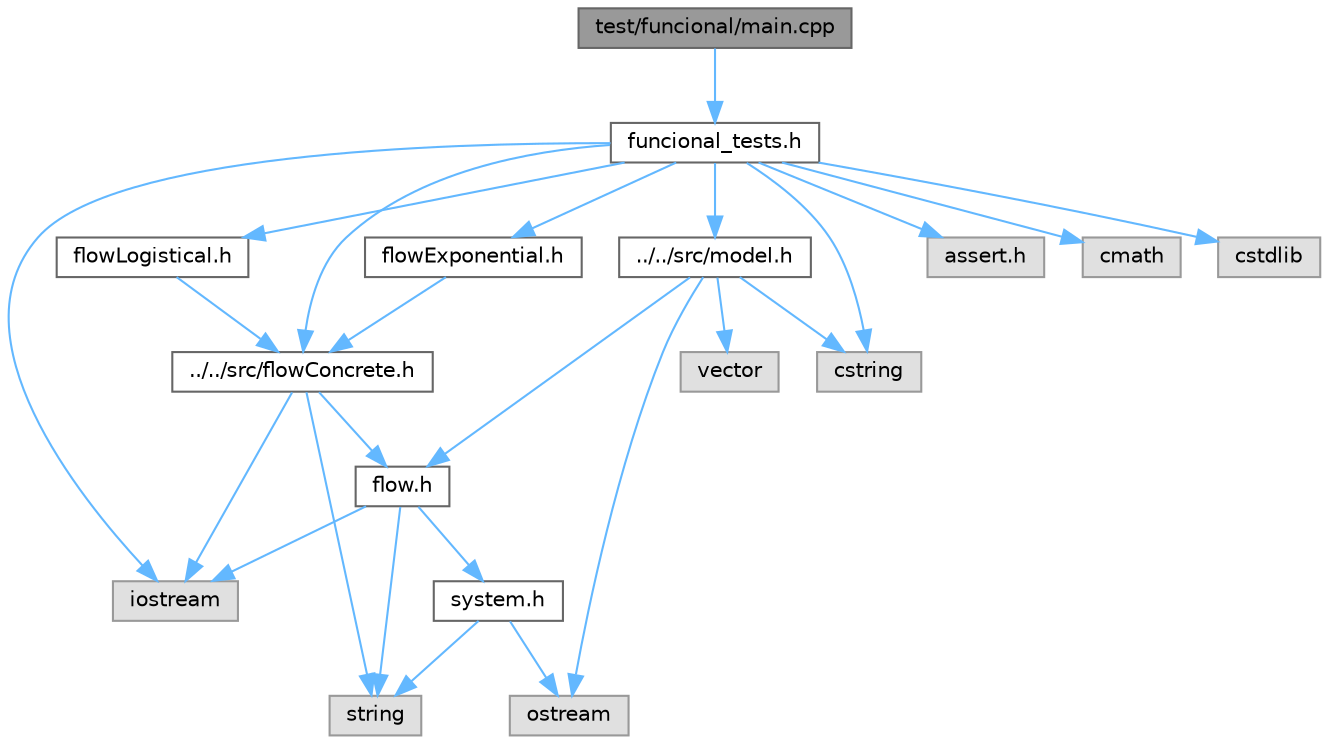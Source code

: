 digraph "test/funcional/main.cpp"
{
 // LATEX_PDF_SIZE
  bgcolor="transparent";
  edge [fontname=Helvetica,fontsize=10,labelfontname=Helvetica,labelfontsize=10];
  node [fontname=Helvetica,fontsize=10,shape=box,height=0.2,width=0.4];
  Node1 [label="test/funcional/main.cpp",height=0.2,width=0.4,color="gray40", fillcolor="grey60", style="filled", fontcolor="black",tooltip=" "];
  Node1 -> Node2 [color="steelblue1",style="solid"];
  Node2 [label="funcional_tests.h",height=0.2,width=0.4,color="grey40", fillcolor="white", style="filled",URL="$funcional__tests_8h.html",tooltip="Runs the functional tests."];
  Node2 -> Node3 [color="steelblue1",style="solid"];
  Node3 [label="../../src/flowConcrete.h",height=0.2,width=0.4,color="grey40", fillcolor="white", style="filled",URL="$flow_concrete_8h.html",tooltip="Contains the proper implementation of the flow class."];
  Node3 -> Node4 [color="steelblue1",style="solid"];
  Node4 [label="iostream",height=0.2,width=0.4,color="grey60", fillcolor="#E0E0E0", style="filled",tooltip=" "];
  Node3 -> Node5 [color="steelblue1",style="solid"];
  Node5 [label="string",height=0.2,width=0.4,color="grey60", fillcolor="#E0E0E0", style="filled",tooltip=" "];
  Node3 -> Node6 [color="steelblue1",style="solid"];
  Node6 [label="flow.h",height=0.2,width=0.4,color="grey40", fillcolor="white", style="filled",URL="$flow_8h.html",tooltip="Contains the public methods of the flow class."];
  Node6 -> Node4 [color="steelblue1",style="solid"];
  Node6 -> Node5 [color="steelblue1",style="solid"];
  Node6 -> Node7 [color="steelblue1",style="solid"];
  Node7 [label="system.h",height=0.2,width=0.4,color="grey40", fillcolor="white", style="filled",URL="$system_8h.html",tooltip="Contains the public methods of the system class."];
  Node7 -> Node5 [color="steelblue1",style="solid"];
  Node7 -> Node8 [color="steelblue1",style="solid"];
  Node8 [label="ostream",height=0.2,width=0.4,color="grey60", fillcolor="#E0E0E0", style="filled",tooltip=" "];
  Node2 -> Node9 [color="steelblue1",style="solid"];
  Node9 [label="../../src/model.h",height=0.2,width=0.4,color="grey40", fillcolor="white", style="filled",URL="$model_8h.html",tooltip="Contains the public methods of the model (simulation) class."];
  Node9 -> Node10 [color="steelblue1",style="solid"];
  Node10 [label="cstring",height=0.2,width=0.4,color="grey60", fillcolor="#E0E0E0", style="filled",tooltip=" "];
  Node9 -> Node8 [color="steelblue1",style="solid"];
  Node9 -> Node11 [color="steelblue1",style="solid"];
  Node11 [label="vector",height=0.2,width=0.4,color="grey60", fillcolor="#E0E0E0", style="filled",tooltip=" "];
  Node9 -> Node6 [color="steelblue1",style="solid"];
  Node2 -> Node12 [color="steelblue1",style="solid"];
  Node12 [label="flowExponential.h",height=0.2,width=0.4,color="grey40", fillcolor="white", style="filled",URL="$flow_exponential_8h.html",tooltip="Contains the code necessary to run the functional exponential tests."];
  Node12 -> Node3 [color="steelblue1",style="solid"];
  Node2 -> Node13 [color="steelblue1",style="solid"];
  Node13 [label="flowLogistical.h",height=0.2,width=0.4,color="grey40", fillcolor="white", style="filled",URL="$flow_logistical_8h.html",tooltip=" "];
  Node13 -> Node3 [color="steelblue1",style="solid"];
  Node2 -> Node14 [color="steelblue1",style="solid"];
  Node14 [label="assert.h",height=0.2,width=0.4,color="grey60", fillcolor="#E0E0E0", style="filled",tooltip=" "];
  Node2 -> Node15 [color="steelblue1",style="solid"];
  Node15 [label="cmath",height=0.2,width=0.4,color="grey60", fillcolor="#E0E0E0", style="filled",tooltip=" "];
  Node2 -> Node4 [color="steelblue1",style="solid"];
  Node2 -> Node16 [color="steelblue1",style="solid"];
  Node16 [label="cstdlib",height=0.2,width=0.4,color="grey60", fillcolor="#E0E0E0", style="filled",tooltip=" "];
  Node2 -> Node10 [color="steelblue1",style="solid"];
}
